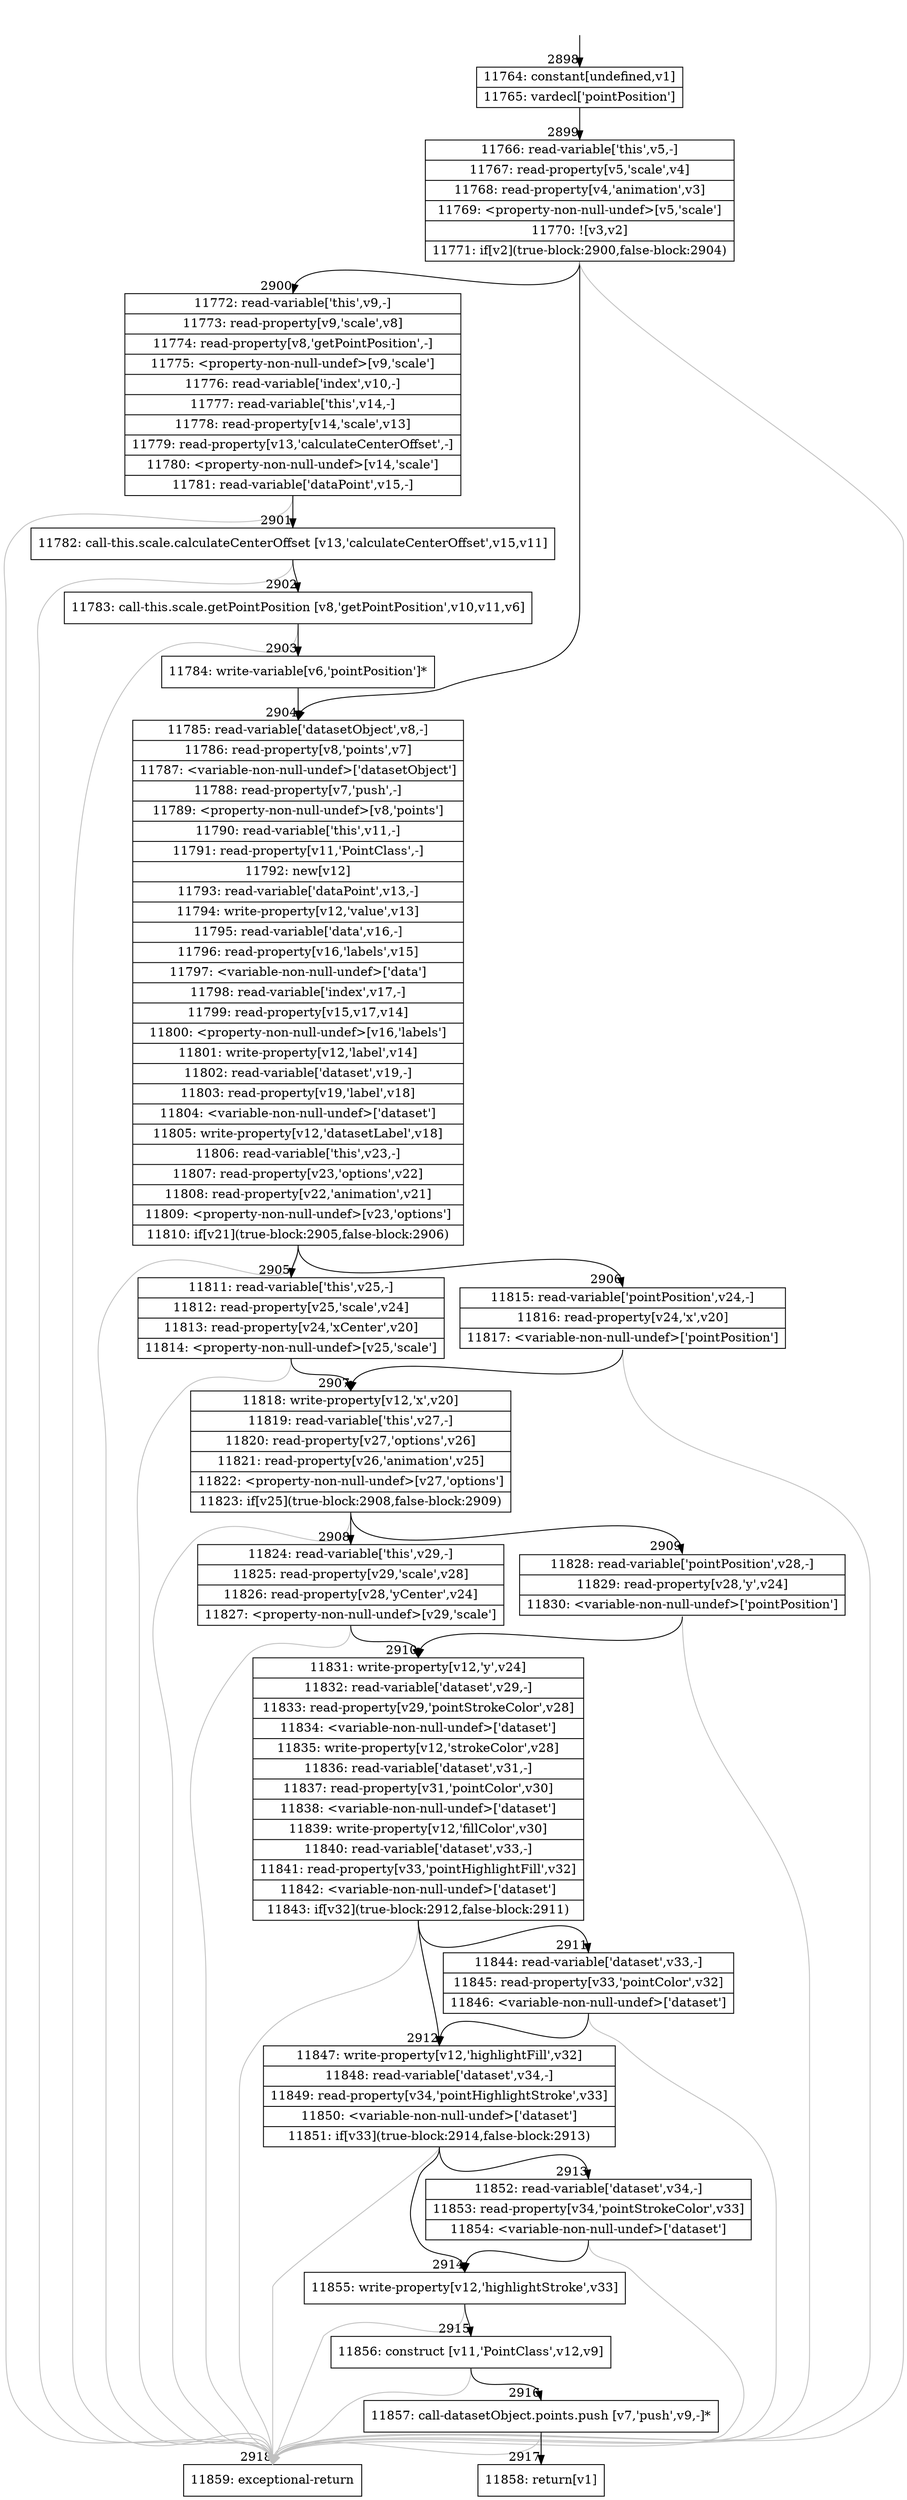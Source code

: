 digraph {
rankdir="TD"
BB_entry277[shape=none,label=""];
BB_entry277 -> BB2898 [tailport=s, headport=n, headlabel="    2898"]
BB2898 [shape=record label="{11764: constant[undefined,v1]|11765: vardecl['pointPosition']}" ] 
BB2898 -> BB2899 [tailport=s, headport=n, headlabel="      2899"]
BB2899 [shape=record label="{11766: read-variable['this',v5,-]|11767: read-property[v5,'scale',v4]|11768: read-property[v4,'animation',v3]|11769: \<property-non-null-undef\>[v5,'scale']|11770: ![v3,v2]|11771: if[v2](true-block:2900,false-block:2904)}" ] 
BB2899 -> BB2900 [tailport=s, headport=n, headlabel="      2900"]
BB2899 -> BB2904 [tailport=s, headport=n, headlabel="      2904"]
BB2899 -> BB2918 [tailport=s, headport=n, color=gray, headlabel="      2918"]
BB2900 [shape=record label="{11772: read-variable['this',v9,-]|11773: read-property[v9,'scale',v8]|11774: read-property[v8,'getPointPosition',-]|11775: \<property-non-null-undef\>[v9,'scale']|11776: read-variable['index',v10,-]|11777: read-variable['this',v14,-]|11778: read-property[v14,'scale',v13]|11779: read-property[v13,'calculateCenterOffset',-]|11780: \<property-non-null-undef\>[v14,'scale']|11781: read-variable['dataPoint',v15,-]}" ] 
BB2900 -> BB2901 [tailport=s, headport=n, headlabel="      2901"]
BB2900 -> BB2918 [tailport=s, headport=n, color=gray]
BB2901 [shape=record label="{11782: call-this.scale.calculateCenterOffset [v13,'calculateCenterOffset',v15,v11]}" ] 
BB2901 -> BB2902 [tailport=s, headport=n, headlabel="      2902"]
BB2901 -> BB2918 [tailport=s, headport=n, color=gray]
BB2902 [shape=record label="{11783: call-this.scale.getPointPosition [v8,'getPointPosition',v10,v11,v6]}" ] 
BB2902 -> BB2903 [tailport=s, headport=n, headlabel="      2903"]
BB2902 -> BB2918 [tailport=s, headport=n, color=gray]
BB2903 [shape=record label="{11784: write-variable[v6,'pointPosition']*}" ] 
BB2903 -> BB2904 [tailport=s, headport=n]
BB2904 [shape=record label="{11785: read-variable['datasetObject',v8,-]|11786: read-property[v8,'points',v7]|11787: \<variable-non-null-undef\>['datasetObject']|11788: read-property[v7,'push',-]|11789: \<property-non-null-undef\>[v8,'points']|11790: read-variable['this',v11,-]|11791: read-property[v11,'PointClass',-]|11792: new[v12]|11793: read-variable['dataPoint',v13,-]|11794: write-property[v12,'value',v13]|11795: read-variable['data',v16,-]|11796: read-property[v16,'labels',v15]|11797: \<variable-non-null-undef\>['data']|11798: read-variable['index',v17,-]|11799: read-property[v15,v17,v14]|11800: \<property-non-null-undef\>[v16,'labels']|11801: write-property[v12,'label',v14]|11802: read-variable['dataset',v19,-]|11803: read-property[v19,'label',v18]|11804: \<variable-non-null-undef\>['dataset']|11805: write-property[v12,'datasetLabel',v18]|11806: read-variable['this',v23,-]|11807: read-property[v23,'options',v22]|11808: read-property[v22,'animation',v21]|11809: \<property-non-null-undef\>[v23,'options']|11810: if[v21](true-block:2905,false-block:2906)}" ] 
BB2904 -> BB2905 [tailport=s, headport=n, headlabel="      2905"]
BB2904 -> BB2906 [tailport=s, headport=n, headlabel="      2906"]
BB2904 -> BB2918 [tailport=s, headport=n, color=gray]
BB2905 [shape=record label="{11811: read-variable['this',v25,-]|11812: read-property[v25,'scale',v24]|11813: read-property[v24,'xCenter',v20]|11814: \<property-non-null-undef\>[v25,'scale']}" ] 
BB2905 -> BB2907 [tailport=s, headport=n, headlabel="      2907"]
BB2905 -> BB2918 [tailport=s, headport=n, color=gray]
BB2906 [shape=record label="{11815: read-variable['pointPosition',v24,-]|11816: read-property[v24,'x',v20]|11817: \<variable-non-null-undef\>['pointPosition']}" ] 
BB2906 -> BB2907 [tailport=s, headport=n]
BB2906 -> BB2918 [tailport=s, headport=n, color=gray]
BB2907 [shape=record label="{11818: write-property[v12,'x',v20]|11819: read-variable['this',v27,-]|11820: read-property[v27,'options',v26]|11821: read-property[v26,'animation',v25]|11822: \<property-non-null-undef\>[v27,'options']|11823: if[v25](true-block:2908,false-block:2909)}" ] 
BB2907 -> BB2908 [tailport=s, headport=n, headlabel="      2908"]
BB2907 -> BB2909 [tailport=s, headport=n, headlabel="      2909"]
BB2907 -> BB2918 [tailport=s, headport=n, color=gray]
BB2908 [shape=record label="{11824: read-variable['this',v29,-]|11825: read-property[v29,'scale',v28]|11826: read-property[v28,'yCenter',v24]|11827: \<property-non-null-undef\>[v29,'scale']}" ] 
BB2908 -> BB2910 [tailport=s, headport=n, headlabel="      2910"]
BB2908 -> BB2918 [tailport=s, headport=n, color=gray]
BB2909 [shape=record label="{11828: read-variable['pointPosition',v28,-]|11829: read-property[v28,'y',v24]|11830: \<variable-non-null-undef\>['pointPosition']}" ] 
BB2909 -> BB2910 [tailport=s, headport=n]
BB2909 -> BB2918 [tailport=s, headport=n, color=gray]
BB2910 [shape=record label="{11831: write-property[v12,'y',v24]|11832: read-variable['dataset',v29,-]|11833: read-property[v29,'pointStrokeColor',v28]|11834: \<variable-non-null-undef\>['dataset']|11835: write-property[v12,'strokeColor',v28]|11836: read-variable['dataset',v31,-]|11837: read-property[v31,'pointColor',v30]|11838: \<variable-non-null-undef\>['dataset']|11839: write-property[v12,'fillColor',v30]|11840: read-variable['dataset',v33,-]|11841: read-property[v33,'pointHighlightFill',v32]|11842: \<variable-non-null-undef\>['dataset']|11843: if[v32](true-block:2912,false-block:2911)}" ] 
BB2910 -> BB2912 [tailport=s, headport=n, headlabel="      2912"]
BB2910 -> BB2911 [tailport=s, headport=n, headlabel="      2911"]
BB2910 -> BB2918 [tailport=s, headport=n, color=gray]
BB2911 [shape=record label="{11844: read-variable['dataset',v33,-]|11845: read-property[v33,'pointColor',v32]|11846: \<variable-non-null-undef\>['dataset']}" ] 
BB2911 -> BB2912 [tailport=s, headport=n]
BB2911 -> BB2918 [tailport=s, headport=n, color=gray]
BB2912 [shape=record label="{11847: write-property[v12,'highlightFill',v32]|11848: read-variable['dataset',v34,-]|11849: read-property[v34,'pointHighlightStroke',v33]|11850: \<variable-non-null-undef\>['dataset']|11851: if[v33](true-block:2914,false-block:2913)}" ] 
BB2912 -> BB2914 [tailport=s, headport=n, headlabel="      2914"]
BB2912 -> BB2913 [tailport=s, headport=n, headlabel="      2913"]
BB2912 -> BB2918 [tailport=s, headport=n, color=gray]
BB2913 [shape=record label="{11852: read-variable['dataset',v34,-]|11853: read-property[v34,'pointStrokeColor',v33]|11854: \<variable-non-null-undef\>['dataset']}" ] 
BB2913 -> BB2914 [tailport=s, headport=n]
BB2913 -> BB2918 [tailport=s, headport=n, color=gray]
BB2914 [shape=record label="{11855: write-property[v12,'highlightStroke',v33]}" ] 
BB2914 -> BB2915 [tailport=s, headport=n, headlabel="      2915"]
BB2914 -> BB2918 [tailport=s, headport=n, color=gray]
BB2915 [shape=record label="{11856: construct [v11,'PointClass',v12,v9]}" ] 
BB2915 -> BB2916 [tailport=s, headport=n, headlabel="      2916"]
BB2915 -> BB2918 [tailport=s, headport=n, color=gray]
BB2916 [shape=record label="{11857: call-datasetObject.points.push [v7,'push',v9,-]*}" ] 
BB2916 -> BB2917 [tailport=s, headport=n, headlabel="      2917"]
BB2916 -> BB2918 [tailport=s, headport=n, color=gray]
BB2917 [shape=record label="{11858: return[v1]}" ] 
BB2918 [shape=record label="{11859: exceptional-return}" ] 
//#$~ 3262
}
